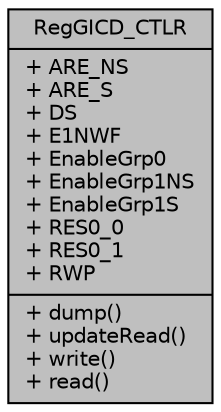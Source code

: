 digraph "RegGICD_CTLR"
{
  edge [fontname="Helvetica",fontsize="10",labelfontname="Helvetica",labelfontsize="10"];
  node [fontname="Helvetica",fontsize="10",shape=record];
  Node764 [label="{RegGICD_CTLR\n|+ ARE_NS\l+ ARE_S\l+ DS\l+ E1NWF\l+ EnableGrp0\l+ EnableGrp1NS\l+ EnableGrp1S\l+ RES0_0\l+ RES0_1\l+ RWP\l|+ dump()\l+ updateRead()\l+ write()\l+ read()\l}",height=0.2,width=0.4,color="black", fillcolor="grey75", style="filled", fontcolor="black"];
}
